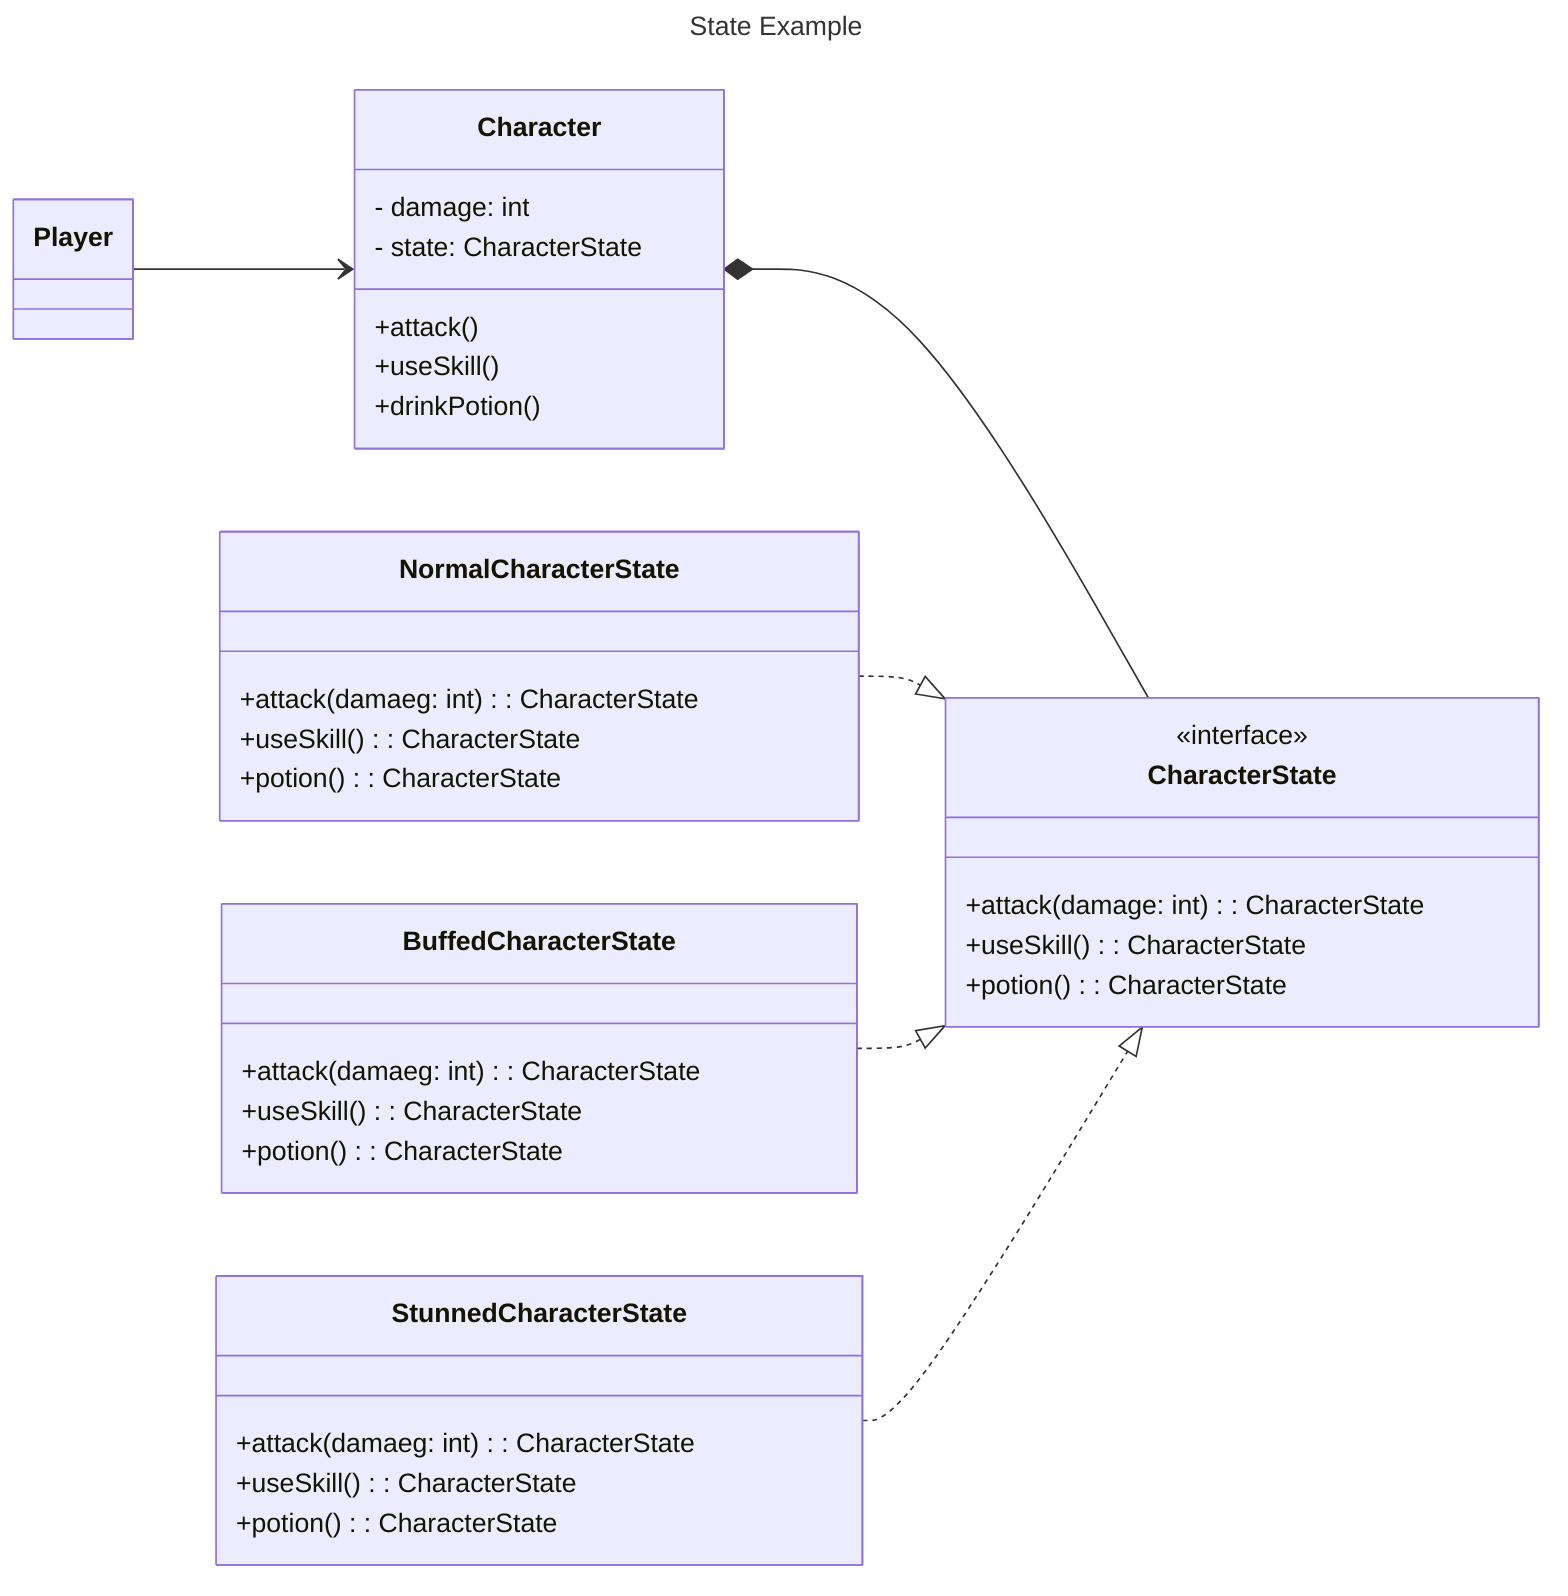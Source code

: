 ---
title: State Example
---

classDiagram
direction LR

class Character{
    - damage: int
    - state: CharacterState
    +attack()
    +useSkill()
    +drinkPotion()
}

class CharacterState{
    <<interface>>
    +attack(damage: int): CharacterState
    +useSkill(): CharacterState
    +potion(): CharacterState
}

class NormalCharacterState{
    +attack(damaeg: int): CharacterState
    +useSkill(): CharacterState
    +potion(): CharacterState
}

class StunnedCharacterState{
    +attack(damaeg: int): CharacterState
    +useSkill(): CharacterState
    +potion(): CharacterState
}

class BuffedCharacterState{
    +attack(damaeg: int): CharacterState
    +useSkill(): CharacterState
    +potion(): CharacterState
}



Player --> Character
Character *-- CharacterState
NormalCharacterState ..|> CharacterState
BuffedCharacterState ..|> CharacterState
StunnedCharacterState ..|> CharacterState